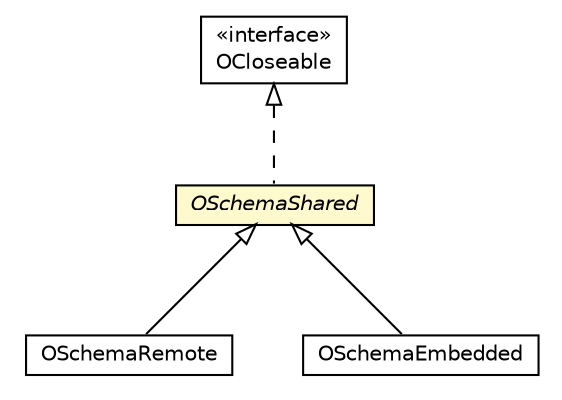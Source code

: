 #!/usr/local/bin/dot
#
# Class diagram 
# Generated by UMLGraph version R5_6-24-gf6e263 (http://www.umlgraph.org/)
#

digraph G {
	edge [fontname="Helvetica",fontsize=10,labelfontname="Helvetica",labelfontsize=10];
	node [fontname="Helvetica",fontsize=10,shape=plaintext];
	nodesep=0.25;
	ranksep=0.5;
	// com.orientechnologies.common.concur.resource.OCloseable
	c6519499 [label=<<table title="com.orientechnologies.common.concur.resource.OCloseable" border="0" cellborder="1" cellspacing="0" cellpadding="2" port="p" href="../../../../common/concur/resource/OCloseable.html">
		<tr><td><table border="0" cellspacing="0" cellpadding="1">
<tr><td align="center" balign="center"> &#171;interface&#187; </td></tr>
<tr><td align="center" balign="center"> OCloseable </td></tr>
		</table></td></tr>
		</table>>, URL="../../../../common/concur/resource/OCloseable.html", fontname="Helvetica", fontcolor="black", fontsize=10.0];
	// com.orientechnologies.orient.core.metadata.schema.OSchemaRemote
	c6519916 [label=<<table title="com.orientechnologies.orient.core.metadata.schema.OSchemaRemote" border="0" cellborder="1" cellspacing="0" cellpadding="2" port="p" href="./OSchemaRemote.html">
		<tr><td><table border="0" cellspacing="0" cellpadding="1">
<tr><td align="center" balign="center"> OSchemaRemote </td></tr>
		</table></td></tr>
		</table>>, URL="./OSchemaRemote.html", fontname="Helvetica", fontcolor="black", fontsize=10.0];
	// com.orientechnologies.orient.core.metadata.schema.OSchemaShared
	c6519931 [label=<<table title="com.orientechnologies.orient.core.metadata.schema.OSchemaShared" border="0" cellborder="1" cellspacing="0" cellpadding="2" port="p" bgcolor="lemonChiffon" href="./OSchemaShared.html">
		<tr><td><table border="0" cellspacing="0" cellpadding="1">
<tr><td align="center" balign="center"><font face="Helvetica-Oblique"> OSchemaShared </font></td></tr>
		</table></td></tr>
		</table>>, URL="./OSchemaShared.html", fontname="Helvetica", fontcolor="black", fontsize=10.0];
	// com.orientechnologies.orient.core.metadata.schema.OSchemaEmbedded
	c6519939 [label=<<table title="com.orientechnologies.orient.core.metadata.schema.OSchemaEmbedded" border="0" cellborder="1" cellspacing="0" cellpadding="2" port="p" href="./OSchemaEmbedded.html">
		<tr><td><table border="0" cellspacing="0" cellpadding="1">
<tr><td align="center" balign="center"> OSchemaEmbedded </td></tr>
		</table></td></tr>
		</table>>, URL="./OSchemaEmbedded.html", fontname="Helvetica", fontcolor="black", fontsize=10.0];
	//com.orientechnologies.orient.core.metadata.schema.OSchemaRemote extends com.orientechnologies.orient.core.metadata.schema.OSchemaShared
	c6519931:p -> c6519916:p [dir=back,arrowtail=empty];
	//com.orientechnologies.orient.core.metadata.schema.OSchemaShared implements com.orientechnologies.common.concur.resource.OCloseable
	c6519499:p -> c6519931:p [dir=back,arrowtail=empty,style=dashed];
	//com.orientechnologies.orient.core.metadata.schema.OSchemaEmbedded extends com.orientechnologies.orient.core.metadata.schema.OSchemaShared
	c6519931:p -> c6519939:p [dir=back,arrowtail=empty];
}


